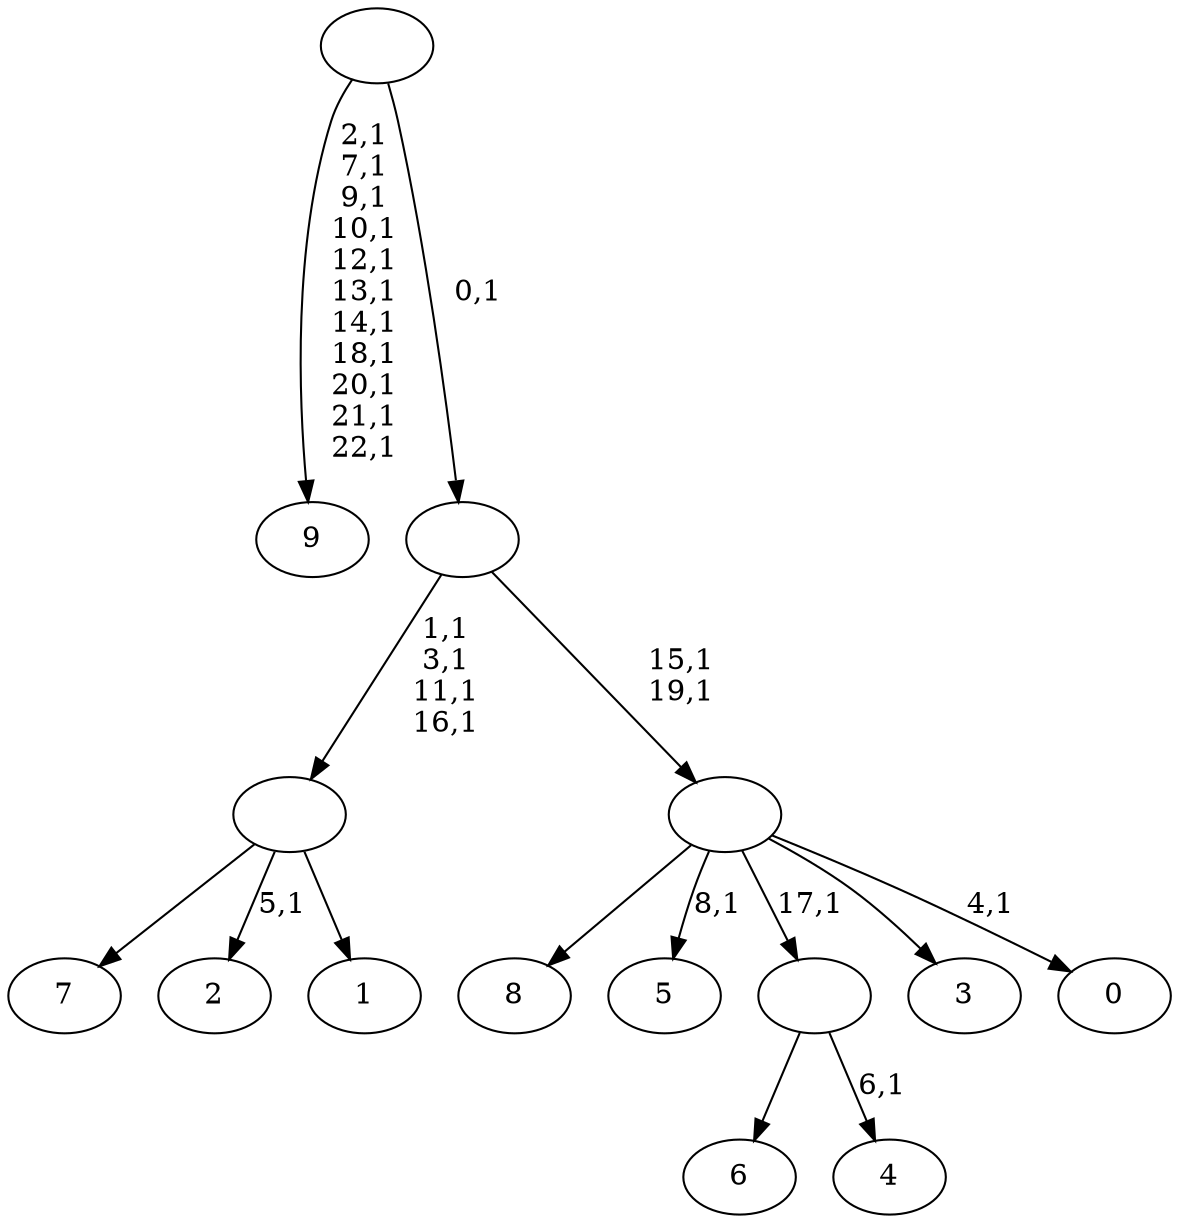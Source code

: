 digraph T {
	33 [label="9"]
	21 [label="8"]
	20 [label="7"]
	19 [label="6"]
	18 [label="5"]
	16 [label="4"]
	14 [label=""]
	13 [label="3"]
	12 [label="2"]
	10 [label="1"]
	9 [label=""]
	5 [label="0"]
	3 [label=""]
	1 [label=""]
	0 [label=""]
	14 -> 16 [label="6,1"]
	14 -> 19 [label=""]
	9 -> 12 [label="5,1"]
	9 -> 20 [label=""]
	9 -> 10 [label=""]
	3 -> 5 [label="4,1"]
	3 -> 18 [label="8,1"]
	3 -> 21 [label=""]
	3 -> 14 [label="17,1"]
	3 -> 13 [label=""]
	1 -> 3 [label="15,1\n19,1"]
	1 -> 9 [label="1,1\n3,1\n11,1\n16,1"]
	0 -> 33 [label="2,1\n7,1\n9,1\n10,1\n12,1\n13,1\n14,1\n18,1\n20,1\n21,1\n22,1"]
	0 -> 1 [label="0,1"]
}
